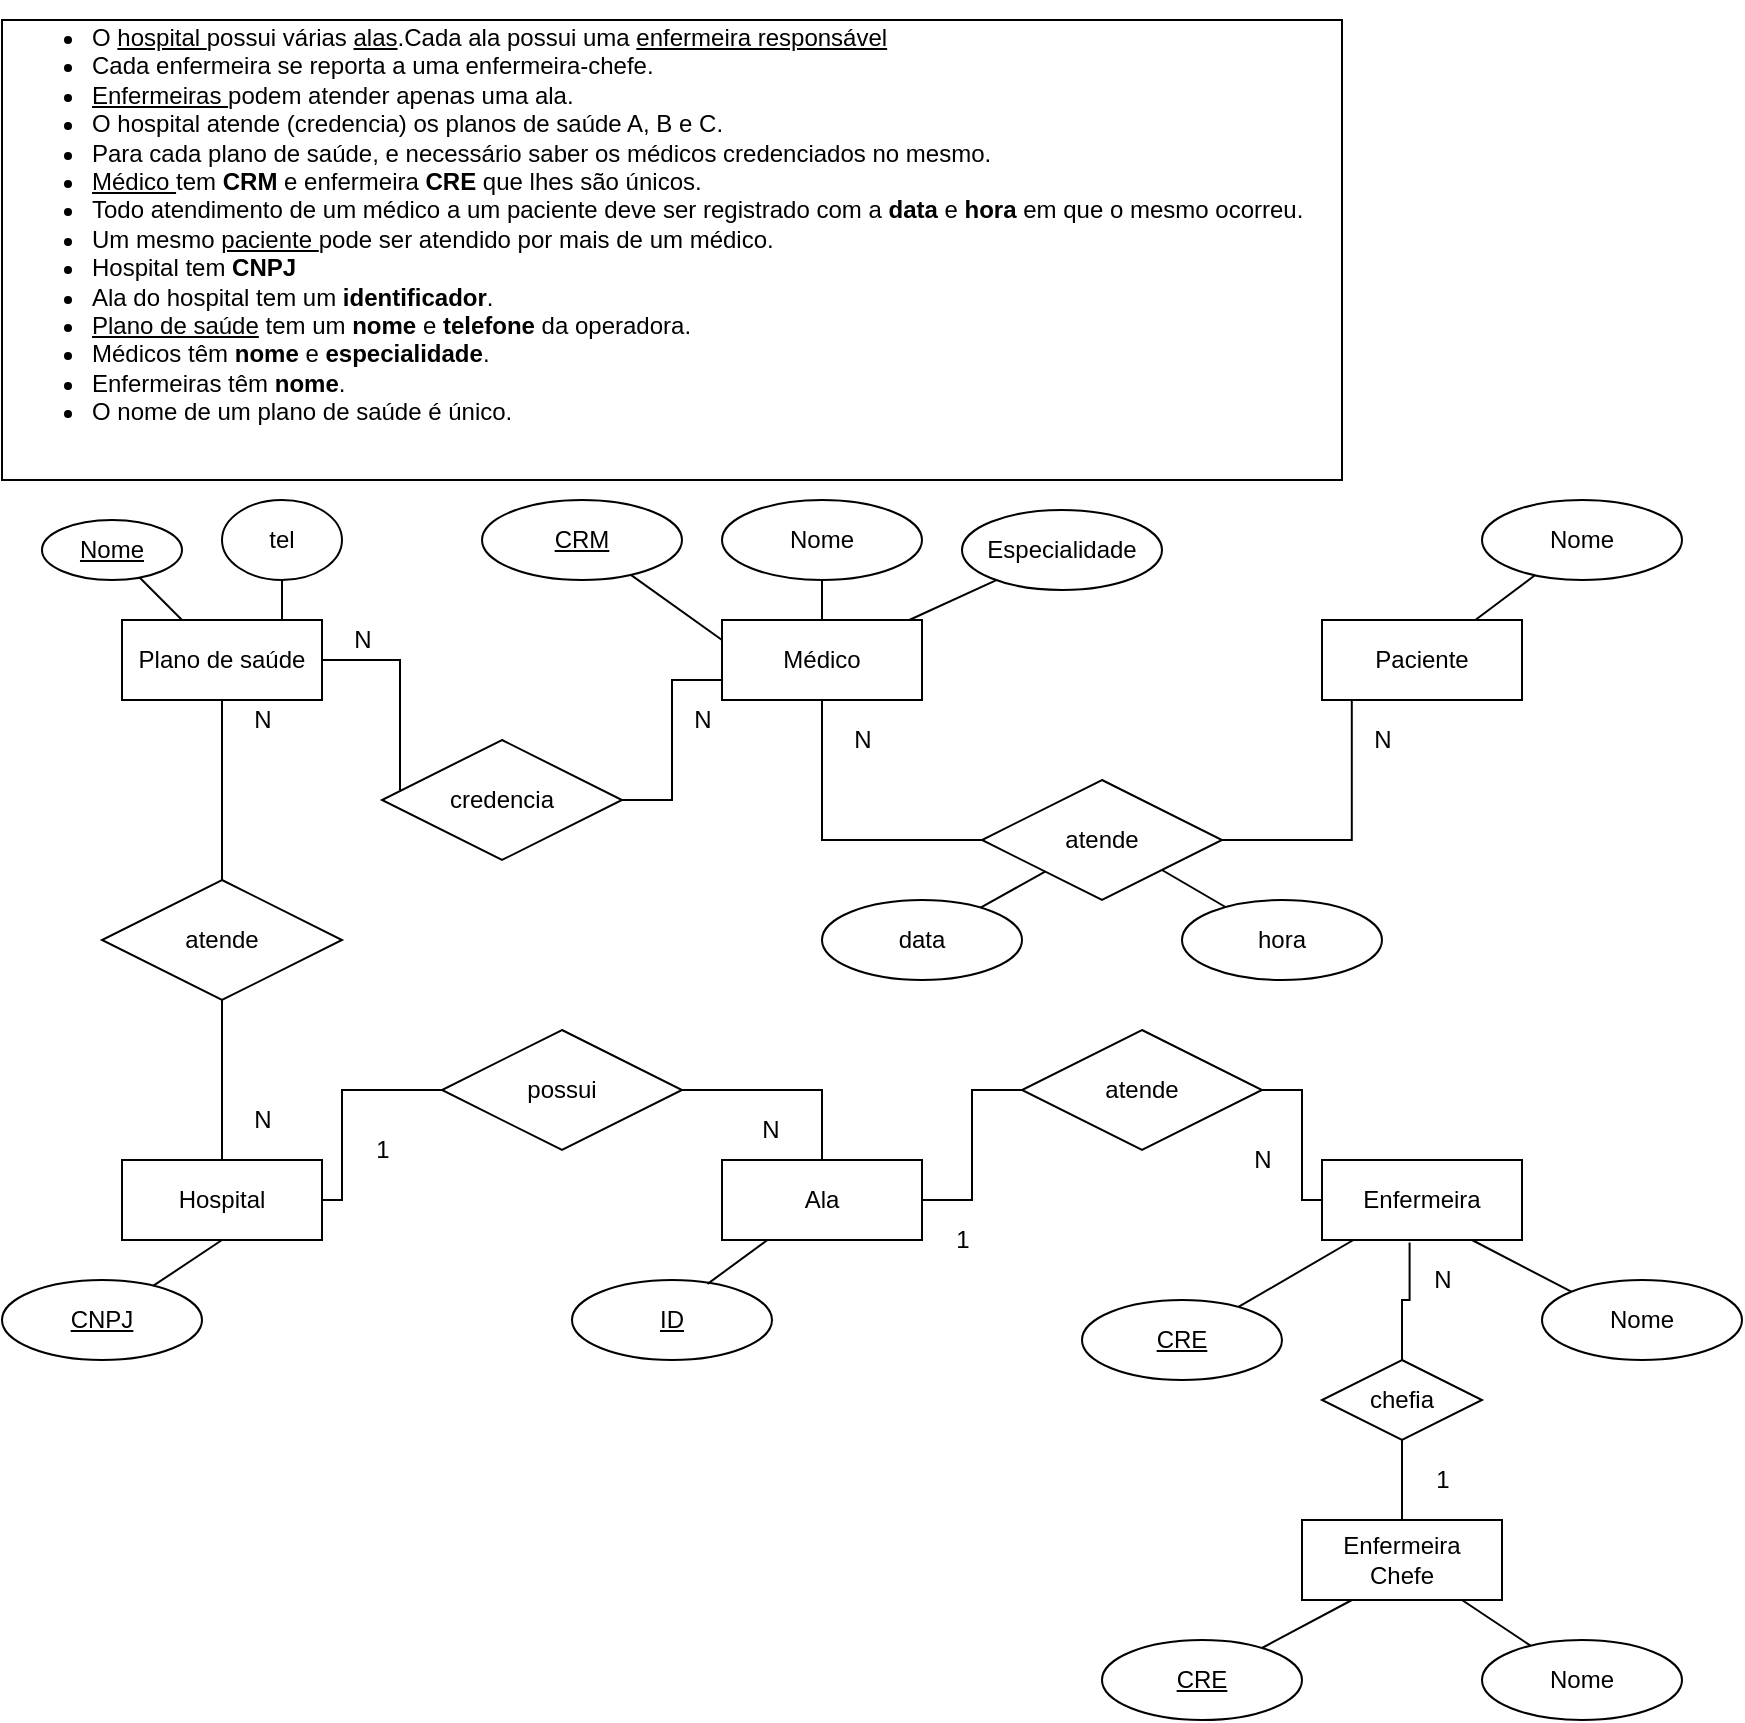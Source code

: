 <mxfile version="13.6.9" type="device"><diagram id="W3mC6vODOWtnUPWxeF3O" name="Page-1"><mxGraphModel dx="981" dy="526" grid="1" gridSize="10" guides="1" tooltips="1" connect="1" arrows="1" fold="1" page="1" pageScale="1" pageWidth="827" pageHeight="1169" math="0" shadow="0"><root><mxCell id="0"/><mxCell id="1" parent="0"/><mxCell id="eH0T3YHSrpFwbxMbzqmS-1" value="&lt;ul&gt;&lt;li&gt;O &lt;u&gt;hospital &lt;/u&gt;possui várias &lt;u&gt;alas&lt;/u&gt;.Cada ala possui uma &lt;u&gt;enfermeira responsável&lt;/u&gt;&lt;/li&gt;&lt;li&gt;Cada enfermeira se reporta a uma enfermeira-chefe.&lt;/li&gt;&lt;li&gt;&lt;u&gt;Enfermeiras &lt;/u&gt;podem atender apenas uma ala.&lt;/li&gt;&lt;li&gt;O hospital atende (credencia) os planos de saúde A, B e C.&lt;/li&gt;&lt;li&gt;Para cada plano de saúde, e necessário saber os médicos credenciados no mesmo. &lt;/li&gt;&lt;li&gt;&lt;u&gt;Médico &lt;/u&gt;tem &lt;b&gt;CRM &lt;/b&gt;e enfermeira &lt;b&gt;CRE &lt;/b&gt;que lhes são únicos.&lt;/li&gt;&lt;li&gt;Todo atendimento de um médico a um paciente deve ser registrado com a &lt;b&gt;data &lt;/b&gt;e &lt;b&gt;hora &lt;/b&gt;em que o mesmo ocorreu.&lt;/li&gt;&lt;li&gt;Um mesmo &lt;u&gt;paciente &lt;/u&gt;pode ser atendido por mais de um médico.&lt;/li&gt;&lt;li&gt;Hospital tem &lt;b&gt;CNPJ&lt;/b&gt;&lt;/li&gt;&lt;li&gt;Ala do hospital tem um &lt;b&gt;identificador&lt;/b&gt;.&lt;/li&gt;&lt;li&gt;&lt;u&gt;Plano de saúde&lt;/u&gt; tem um &lt;b&gt;nome &lt;/b&gt;e &lt;b&gt;telefone &lt;/b&gt;da operadora.&lt;/li&gt;&lt;li&gt;Médicos têm &lt;b&gt;nome &lt;/b&gt;e &lt;b&gt;especialidade&lt;/b&gt;.&lt;/li&gt;&lt;li&gt;Enfermeiras têm &lt;b&gt;nome&lt;/b&gt;.&lt;/li&gt;&lt;li&gt;O nome de um plano de saúde é único.&lt;/li&gt;&lt;/ul&gt;" style="text;html=1;fillColor=none;spacing=5;spacingTop=-20;whiteSpace=wrap;overflow=hidden;rounded=0;strokeColor=#000000;" vertex="1" parent="1"><mxGeometry x="20" y="20" width="670" height="230" as="geometry"/></mxCell><mxCell id="eH0T3YHSrpFwbxMbzqmS-40" style="edgeStyle=orthogonalEdgeStyle;rounded=0;orthogonalLoop=1;jettySize=auto;html=1;entryX=0.075;entryY=0.417;entryDx=0;entryDy=0;entryPerimeter=0;endArrow=none;endFill=0;" edge="1" parent="1" source="eH0T3YHSrpFwbxMbzqmS-2" target="eH0T3YHSrpFwbxMbzqmS-39"><mxGeometry relative="1" as="geometry"/></mxCell><mxCell id="eH0T3YHSrpFwbxMbzqmS-2" value="Plano de saúde" style="whiteSpace=wrap;html=1;align=center;strokeColor=#000000;" vertex="1" parent="1"><mxGeometry x="80" y="320" width="100" height="40" as="geometry"/></mxCell><mxCell id="eH0T3YHSrpFwbxMbzqmS-47" style="edgeStyle=orthogonalEdgeStyle;rounded=0;orthogonalLoop=1;jettySize=auto;html=1;entryX=0;entryY=0.5;entryDx=0;entryDy=0;endArrow=none;endFill=0;" edge="1" parent="1" source="eH0T3YHSrpFwbxMbzqmS-3" target="eH0T3YHSrpFwbxMbzqmS-46"><mxGeometry relative="1" as="geometry"><Array as="points"><mxPoint x="190" y="610"/><mxPoint x="190" y="555"/></Array></mxGeometry></mxCell><mxCell id="eH0T3YHSrpFwbxMbzqmS-3" value="Hospital" style="whiteSpace=wrap;html=1;align=center;strokeColor=#000000;" vertex="1" parent="1"><mxGeometry x="80" y="590" width="100" height="40" as="geometry"/></mxCell><mxCell id="eH0T3YHSrpFwbxMbzqmS-4" value="Médico" style="whiteSpace=wrap;html=1;align=center;strokeColor=#000000;" vertex="1" parent="1"><mxGeometry x="380" y="320" width="100" height="40" as="geometry"/></mxCell><mxCell id="eH0T3YHSrpFwbxMbzqmS-5" value="Paciente" style="whiteSpace=wrap;html=1;align=center;strokeColor=#000000;" vertex="1" parent="1"><mxGeometry x="680" y="320" width="100" height="40" as="geometry"/></mxCell><mxCell id="eH0T3YHSrpFwbxMbzqmS-67" style="edgeStyle=orthogonalEdgeStyle;rounded=0;orthogonalLoop=1;jettySize=auto;html=1;entryX=0;entryY=0.5;entryDx=0;entryDy=0;endArrow=none;endFill=0;" edge="1" parent="1" source="eH0T3YHSrpFwbxMbzqmS-6" target="eH0T3YHSrpFwbxMbzqmS-49"><mxGeometry relative="1" as="geometry"/></mxCell><mxCell id="eH0T3YHSrpFwbxMbzqmS-6" value="Ala" style="whiteSpace=wrap;html=1;align=center;strokeColor=#000000;" vertex="1" parent="1"><mxGeometry x="380" y="590" width="100" height="40" as="geometry"/></mxCell><mxCell id="eH0T3YHSrpFwbxMbzqmS-51" style="edgeStyle=orthogonalEdgeStyle;rounded=0;orthogonalLoop=1;jettySize=auto;html=1;entryX=1;entryY=0.5;entryDx=0;entryDy=0;endArrow=none;endFill=0;" edge="1" parent="1" source="eH0T3YHSrpFwbxMbzqmS-7" target="eH0T3YHSrpFwbxMbzqmS-49"><mxGeometry relative="1" as="geometry"><Array as="points"><mxPoint x="670" y="610"/><mxPoint x="670" y="555"/></Array></mxGeometry></mxCell><mxCell id="eH0T3YHSrpFwbxMbzqmS-7" value="Enfermeira" style="whiteSpace=wrap;html=1;align=center;strokeColor=#000000;" vertex="1" parent="1"><mxGeometry x="680" y="590" width="100" height="40" as="geometry"/></mxCell><mxCell id="eH0T3YHSrpFwbxMbzqmS-8" value="&lt;div&gt;Enfermeira&lt;/div&gt;&lt;div&gt;Chefe&lt;br&gt;&lt;/div&gt;" style="whiteSpace=wrap;html=1;align=center;strokeColor=#000000;" vertex="1" parent="1"><mxGeometry x="670" y="770" width="100" height="40" as="geometry"/></mxCell><mxCell id="eH0T3YHSrpFwbxMbzqmS-9" value="&lt;u&gt;Nome&lt;/u&gt;" style="ellipse;whiteSpace=wrap;html=1;align=center;strokeColor=#000000;" vertex="1" parent="1"><mxGeometry x="40" y="270" width="70" height="30" as="geometry"/></mxCell><mxCell id="eH0T3YHSrpFwbxMbzqmS-13" style="edgeStyle=orthogonalEdgeStyle;rounded=0;orthogonalLoop=1;jettySize=auto;html=1;entryX=0.804;entryY=0.005;entryDx=0;entryDy=0;endArrow=none;endFill=0;entryPerimeter=0;" edge="1" parent="1" source="eH0T3YHSrpFwbxMbzqmS-12" target="eH0T3YHSrpFwbxMbzqmS-2"><mxGeometry relative="1" as="geometry"/></mxCell><mxCell id="eH0T3YHSrpFwbxMbzqmS-12" value="tel" style="ellipse;whiteSpace=wrap;html=1;align=center;strokeColor=#000000;" vertex="1" parent="1"><mxGeometry x="130" y="260" width="60" height="40" as="geometry"/></mxCell><mxCell id="eH0T3YHSrpFwbxMbzqmS-14" value="Nome" style="ellipse;whiteSpace=wrap;html=1;align=center;strokeColor=#000000;" vertex="1" parent="1"><mxGeometry x="380" y="260" width="100" height="40" as="geometry"/></mxCell><mxCell id="eH0T3YHSrpFwbxMbzqmS-15" value="Especialidade" style="ellipse;whiteSpace=wrap;html=1;align=center;strokeColor=#000000;" vertex="1" parent="1"><mxGeometry x="500" y="265" width="100" height="40" as="geometry"/></mxCell><mxCell id="eH0T3YHSrpFwbxMbzqmS-16" value="&lt;u&gt;CRM&lt;/u&gt;" style="ellipse;whiteSpace=wrap;html=1;align=center;strokeColor=#000000;" vertex="1" parent="1"><mxGeometry x="260" y="260" width="100" height="40" as="geometry"/></mxCell><mxCell id="eH0T3YHSrpFwbxMbzqmS-18" value="" style="endArrow=none;html=1;rounded=0;entryX=0;entryY=0.25;entryDx=0;entryDy=0;" edge="1" parent="1" source="eH0T3YHSrpFwbxMbzqmS-16" target="eH0T3YHSrpFwbxMbzqmS-4"><mxGeometry relative="1" as="geometry"><mxPoint x="400" y="520" as="sourcePoint"/><mxPoint x="560" y="520" as="targetPoint"/></mxGeometry></mxCell><mxCell id="eH0T3YHSrpFwbxMbzqmS-19" value="" style="endArrow=none;html=1;rounded=0;" edge="1" parent="1" source="eH0T3YHSrpFwbxMbzqmS-14" target="eH0T3YHSrpFwbxMbzqmS-4"><mxGeometry relative="1" as="geometry"><mxPoint x="334.467" y="297.442" as="sourcePoint"/><mxPoint x="380" y="330.0" as="targetPoint"/></mxGeometry></mxCell><mxCell id="eH0T3YHSrpFwbxMbzqmS-20" value="" style="endArrow=none;html=1;rounded=0;" edge="1" parent="1" source="eH0T3YHSrpFwbxMbzqmS-15" target="eH0T3YHSrpFwbxMbzqmS-4"><mxGeometry relative="1" as="geometry"><mxPoint x="344.467" y="307.442" as="sourcePoint"/><mxPoint x="390" y="340.0" as="targetPoint"/></mxGeometry></mxCell><mxCell id="eH0T3YHSrpFwbxMbzqmS-21" value="" style="endArrow=none;html=1;rounded=0;" edge="1" parent="1" source="eH0T3YHSrpFwbxMbzqmS-9" target="eH0T3YHSrpFwbxMbzqmS-2"><mxGeometry relative="1" as="geometry"><mxPoint x="354.467" y="317.442" as="sourcePoint"/><mxPoint x="400" y="350.0" as="targetPoint"/></mxGeometry></mxCell><mxCell id="eH0T3YHSrpFwbxMbzqmS-22" value="&lt;u&gt;CNPJ&lt;/u&gt;" style="ellipse;whiteSpace=wrap;html=1;align=center;strokeColor=#000000;" vertex="1" parent="1"><mxGeometry x="20" y="650" width="100" height="40" as="geometry"/></mxCell><mxCell id="eH0T3YHSrpFwbxMbzqmS-23" value="" style="endArrow=none;html=1;rounded=0;entryX=0.5;entryY=1;entryDx=0;entryDy=0;" edge="1" parent="1" source="eH0T3YHSrpFwbxMbzqmS-22" target="eH0T3YHSrpFwbxMbzqmS-3"><mxGeometry relative="1" as="geometry"><mxPoint x="400" y="520" as="sourcePoint"/><mxPoint x="560" y="520" as="targetPoint"/></mxGeometry></mxCell><mxCell id="eH0T3YHSrpFwbxMbzqmS-24" value="&lt;u&gt;ID&lt;/u&gt;" style="ellipse;whiteSpace=wrap;html=1;align=center;strokeColor=#000000;" vertex="1" parent="1"><mxGeometry x="305" y="650" width="100" height="40" as="geometry"/></mxCell><mxCell id="eH0T3YHSrpFwbxMbzqmS-25" value="" style="endArrow=none;html=1;rounded=0;exitX=0.678;exitY=0.048;exitDx=0;exitDy=0;exitPerimeter=0;" edge="1" parent="1" source="eH0T3YHSrpFwbxMbzqmS-24" target="eH0T3YHSrpFwbxMbzqmS-6"><mxGeometry relative="1" as="geometry"><mxPoint x="400" y="520" as="sourcePoint"/><mxPoint x="560" y="520" as="targetPoint"/></mxGeometry></mxCell><mxCell id="eH0T3YHSrpFwbxMbzqmS-26" value="&lt;u&gt;CRE&lt;/u&gt;" style="ellipse;whiteSpace=wrap;html=1;align=center;strokeColor=#000000;" vertex="1" parent="1"><mxGeometry x="560" y="660" width="100" height="40" as="geometry"/></mxCell><mxCell id="eH0T3YHSrpFwbxMbzqmS-27" value="Nome" style="ellipse;whiteSpace=wrap;html=1;align=center;strokeColor=#000000;" vertex="1" parent="1"><mxGeometry x="790" y="650" width="100" height="40" as="geometry"/></mxCell><mxCell id="eH0T3YHSrpFwbxMbzqmS-28" value="" style="endArrow=none;html=1;rounded=0;" edge="1" parent="1" source="eH0T3YHSrpFwbxMbzqmS-26" target="eH0T3YHSrpFwbxMbzqmS-7"><mxGeometry relative="1" as="geometry"><mxPoint x="400" y="520" as="sourcePoint"/><mxPoint x="560" y="520" as="targetPoint"/></mxGeometry></mxCell><mxCell id="eH0T3YHSrpFwbxMbzqmS-29" value="" style="endArrow=none;html=1;rounded=0;exitX=0;exitY=0;exitDx=0;exitDy=0;entryX=0.75;entryY=1;entryDx=0;entryDy=0;" edge="1" parent="1" source="eH0T3YHSrpFwbxMbzqmS-27" target="eH0T3YHSrpFwbxMbzqmS-7"><mxGeometry relative="1" as="geometry"><mxPoint x="646.584" y="663.061" as="sourcePoint"/><mxPoint x="698.571" y="630" as="targetPoint"/></mxGeometry></mxCell><mxCell id="eH0T3YHSrpFwbxMbzqmS-30" value="&lt;u&gt;CRE&lt;/u&gt;" style="ellipse;whiteSpace=wrap;html=1;align=center;strokeColor=#000000;" vertex="1" parent="1"><mxGeometry x="570" y="830" width="100" height="40" as="geometry"/></mxCell><mxCell id="eH0T3YHSrpFwbxMbzqmS-31" value="Nome" style="ellipse;whiteSpace=wrap;html=1;align=center;strokeColor=#000000;" vertex="1" parent="1"><mxGeometry x="760" y="830" width="100" height="40" as="geometry"/></mxCell><mxCell id="eH0T3YHSrpFwbxMbzqmS-32" value="" style="endArrow=none;html=1;rounded=0;entryX=0.25;entryY=1;entryDx=0;entryDy=0;" edge="1" parent="1" source="eH0T3YHSrpFwbxMbzqmS-30" target="eH0T3YHSrpFwbxMbzqmS-8"><mxGeometry relative="1" as="geometry"><mxPoint x="646.584" y="663.061" as="sourcePoint"/><mxPoint x="705" y="780" as="targetPoint"/></mxGeometry></mxCell><mxCell id="eH0T3YHSrpFwbxMbzqmS-33" value="" style="endArrow=none;html=1;rounded=0;" edge="1" parent="1" source="eH0T3YHSrpFwbxMbzqmS-31" target="eH0T3YHSrpFwbxMbzqmS-8"><mxGeometry relative="1" as="geometry"><mxPoint x="644.613" y="832.591" as="sourcePoint"/><mxPoint x="705" y="790" as="targetPoint"/></mxGeometry></mxCell><mxCell id="eH0T3YHSrpFwbxMbzqmS-34" value="Nome" style="ellipse;whiteSpace=wrap;html=1;align=center;strokeColor=#000000;" vertex="1" parent="1"><mxGeometry x="760" y="260" width="100" height="40" as="geometry"/></mxCell><mxCell id="eH0T3YHSrpFwbxMbzqmS-35" value="" style="endArrow=none;html=1;rounded=0;" edge="1" parent="1" source="eH0T3YHSrpFwbxMbzqmS-5" target="eH0T3YHSrpFwbxMbzqmS-34"><mxGeometry relative="1" as="geometry"><mxPoint x="400" y="480" as="sourcePoint"/><mxPoint x="560" y="480" as="targetPoint"/></mxGeometry></mxCell><mxCell id="eH0T3YHSrpFwbxMbzqmS-37" style="edgeStyle=orthogonalEdgeStyle;rounded=0;orthogonalLoop=1;jettySize=auto;html=1;entryX=0.5;entryY=1;entryDx=0;entryDy=0;endArrow=none;endFill=0;" edge="1" parent="1" source="eH0T3YHSrpFwbxMbzqmS-36" target="eH0T3YHSrpFwbxMbzqmS-2"><mxGeometry relative="1" as="geometry"/></mxCell><mxCell id="eH0T3YHSrpFwbxMbzqmS-38" style="edgeStyle=orthogonalEdgeStyle;rounded=0;orthogonalLoop=1;jettySize=auto;html=1;endArrow=none;endFill=0;" edge="1" parent="1" source="eH0T3YHSrpFwbxMbzqmS-36" target="eH0T3YHSrpFwbxMbzqmS-3"><mxGeometry relative="1" as="geometry"/></mxCell><mxCell id="eH0T3YHSrpFwbxMbzqmS-36" value="atende" style="shape=rhombus;perimeter=rhombusPerimeter;whiteSpace=wrap;html=1;align=center;strokeColor=#000000;" vertex="1" parent="1"><mxGeometry x="70" y="450" width="120" height="60" as="geometry"/></mxCell><mxCell id="eH0T3YHSrpFwbxMbzqmS-41" style="edgeStyle=orthogonalEdgeStyle;rounded=0;orthogonalLoop=1;jettySize=auto;html=1;entryX=0;entryY=0.75;entryDx=0;entryDy=0;endArrow=none;endFill=0;" edge="1" parent="1" source="eH0T3YHSrpFwbxMbzqmS-39" target="eH0T3YHSrpFwbxMbzqmS-4"><mxGeometry relative="1" as="geometry"/></mxCell><mxCell id="eH0T3YHSrpFwbxMbzqmS-39" value="credencia" style="shape=rhombus;perimeter=rhombusPerimeter;whiteSpace=wrap;html=1;align=center;strokeColor=#000000;" vertex="1" parent="1"><mxGeometry x="210" y="380" width="120" height="60" as="geometry"/></mxCell><mxCell id="eH0T3YHSrpFwbxMbzqmS-44" style="edgeStyle=orthogonalEdgeStyle;rounded=0;orthogonalLoop=1;jettySize=auto;html=1;entryX=0.149;entryY=1.005;entryDx=0;entryDy=0;entryPerimeter=0;endArrow=none;endFill=0;" edge="1" parent="1" source="eH0T3YHSrpFwbxMbzqmS-42" target="eH0T3YHSrpFwbxMbzqmS-5"><mxGeometry relative="1" as="geometry"/></mxCell><mxCell id="eH0T3YHSrpFwbxMbzqmS-45" style="edgeStyle=orthogonalEdgeStyle;rounded=0;orthogonalLoop=1;jettySize=auto;html=1;endArrow=none;endFill=0;" edge="1" parent="1" source="eH0T3YHSrpFwbxMbzqmS-42" target="eH0T3YHSrpFwbxMbzqmS-4"><mxGeometry relative="1" as="geometry"/></mxCell><mxCell id="eH0T3YHSrpFwbxMbzqmS-42" value="atende" style="shape=rhombus;perimeter=rhombusPerimeter;whiteSpace=wrap;html=1;align=center;strokeColor=#000000;" vertex="1" parent="1"><mxGeometry x="510" y="400" width="120" height="60" as="geometry"/></mxCell><mxCell id="eH0T3YHSrpFwbxMbzqmS-48" style="edgeStyle=orthogonalEdgeStyle;rounded=0;orthogonalLoop=1;jettySize=auto;html=1;endArrow=none;endFill=0;" edge="1" parent="1" source="eH0T3YHSrpFwbxMbzqmS-46" target="eH0T3YHSrpFwbxMbzqmS-6"><mxGeometry relative="1" as="geometry"/></mxCell><mxCell id="eH0T3YHSrpFwbxMbzqmS-46" value="possui" style="shape=rhombus;perimeter=rhombusPerimeter;whiteSpace=wrap;html=1;align=center;strokeColor=#000000;" vertex="1" parent="1"><mxGeometry x="240" y="525" width="120" height="60" as="geometry"/></mxCell><mxCell id="eH0T3YHSrpFwbxMbzqmS-49" value="atende" style="shape=rhombus;perimeter=rhombusPerimeter;whiteSpace=wrap;html=1;align=center;strokeColor=#000000;" vertex="1" parent="1"><mxGeometry x="530" y="525" width="120" height="60" as="geometry"/></mxCell><mxCell id="eH0T3YHSrpFwbxMbzqmS-53" style="edgeStyle=orthogonalEdgeStyle;rounded=0;orthogonalLoop=1;jettySize=auto;html=1;entryX=0.438;entryY=1.031;entryDx=0;entryDy=0;entryPerimeter=0;endArrow=none;endFill=0;" edge="1" parent="1" source="eH0T3YHSrpFwbxMbzqmS-52" target="eH0T3YHSrpFwbxMbzqmS-7"><mxGeometry relative="1" as="geometry"/></mxCell><mxCell id="eH0T3YHSrpFwbxMbzqmS-54" style="edgeStyle=orthogonalEdgeStyle;rounded=0;orthogonalLoop=1;jettySize=auto;html=1;endArrow=none;endFill=0;" edge="1" parent="1" source="eH0T3YHSrpFwbxMbzqmS-52" target="eH0T3YHSrpFwbxMbzqmS-8"><mxGeometry relative="1" as="geometry"/></mxCell><mxCell id="eH0T3YHSrpFwbxMbzqmS-52" value="chefia" style="shape=rhombus;perimeter=rhombusPerimeter;whiteSpace=wrap;html=1;align=center;strokeColor=#000000;" vertex="1" parent="1"><mxGeometry x="680" y="690" width="80" height="40" as="geometry"/></mxCell><mxCell id="eH0T3YHSrpFwbxMbzqmS-55" value="data" style="ellipse;whiteSpace=wrap;html=1;align=center;strokeColor=#000000;" vertex="1" parent="1"><mxGeometry x="430" y="460" width="100" height="40" as="geometry"/></mxCell><mxCell id="eH0T3YHSrpFwbxMbzqmS-56" value="hora" style="ellipse;whiteSpace=wrap;html=1;align=center;strokeColor=#000000;" vertex="1" parent="1"><mxGeometry x="610" y="460" width="100" height="40" as="geometry"/></mxCell><mxCell id="eH0T3YHSrpFwbxMbzqmS-57" value="" style="endArrow=none;html=1;rounded=0;" edge="1" parent="1" source="eH0T3YHSrpFwbxMbzqmS-55" target="eH0T3YHSrpFwbxMbzqmS-42"><mxGeometry relative="1" as="geometry"><mxPoint x="400" y="460" as="sourcePoint"/><mxPoint x="560" y="460" as="targetPoint"/></mxGeometry></mxCell><mxCell id="eH0T3YHSrpFwbxMbzqmS-58" value="" style="endArrow=none;html=1;rounded=0;exitX=1;exitY=1;exitDx=0;exitDy=0;" edge="1" parent="1" source="eH0T3YHSrpFwbxMbzqmS-42" target="eH0T3YHSrpFwbxMbzqmS-56"><mxGeometry relative="1" as="geometry"><mxPoint x="400" y="460" as="sourcePoint"/><mxPoint x="560" y="460" as="targetPoint"/></mxGeometry></mxCell><mxCell id="eH0T3YHSrpFwbxMbzqmS-59" value="N" style="text;html=1;align=center;verticalAlign=middle;resizable=0;points=[];autosize=1;" vertex="1" parent="1"><mxGeometry x="140" y="360" width="20" height="20" as="geometry"/></mxCell><mxCell id="eH0T3YHSrpFwbxMbzqmS-60" value="N" style="text;html=1;align=center;verticalAlign=middle;resizable=0;points=[];autosize=1;" vertex="1" parent="1"><mxGeometry x="140" y="560" width="20" height="20" as="geometry"/></mxCell><mxCell id="eH0T3YHSrpFwbxMbzqmS-61" value="N" style="text;html=1;align=center;verticalAlign=middle;resizable=0;points=[];autosize=1;" vertex="1" parent="1"><mxGeometry x="360" y="360" width="20" height="20" as="geometry"/></mxCell><mxCell id="eH0T3YHSrpFwbxMbzqmS-62" value="N" style="text;html=1;align=center;verticalAlign=middle;resizable=0;points=[];autosize=1;" vertex="1" parent="1"><mxGeometry x="190" y="320" width="20" height="20" as="geometry"/></mxCell><mxCell id="eH0T3YHSrpFwbxMbzqmS-63" value="N" style="text;html=1;align=center;verticalAlign=middle;resizable=0;points=[];autosize=1;" vertex="1" parent="1"><mxGeometry x="700" y="370" width="20" height="20" as="geometry"/></mxCell><mxCell id="eH0T3YHSrpFwbxMbzqmS-64" value="N" style="text;html=1;align=center;verticalAlign=middle;resizable=0;points=[];autosize=1;" vertex="1" parent="1"><mxGeometry x="440" y="370" width="20" height="20" as="geometry"/></mxCell><mxCell id="eH0T3YHSrpFwbxMbzqmS-65" value="N" style="text;html=1;align=center;verticalAlign=middle;resizable=0;points=[];autosize=1;" vertex="1" parent="1"><mxGeometry x="394" y="565" width="20" height="20" as="geometry"/></mxCell><mxCell id="eH0T3YHSrpFwbxMbzqmS-66" value="1" style="text;html=1;align=center;verticalAlign=middle;resizable=0;points=[];autosize=1;" vertex="1" parent="1"><mxGeometry x="200" y="575" width="20" height="20" as="geometry"/></mxCell><mxCell id="eH0T3YHSrpFwbxMbzqmS-68" value="N" style="text;html=1;align=center;verticalAlign=middle;resizable=0;points=[];autosize=1;" vertex="1" parent="1"><mxGeometry x="640" y="580" width="20" height="20" as="geometry"/></mxCell><mxCell id="eH0T3YHSrpFwbxMbzqmS-69" value="1" style="text;html=1;align=center;verticalAlign=middle;resizable=0;points=[];autosize=1;" vertex="1" parent="1"><mxGeometry x="490" y="620" width="20" height="20" as="geometry"/></mxCell><mxCell id="eH0T3YHSrpFwbxMbzqmS-70" value="1" style="text;html=1;align=center;verticalAlign=middle;resizable=0;points=[];autosize=1;" vertex="1" parent="1"><mxGeometry x="730" y="740" width="20" height="20" as="geometry"/></mxCell><mxCell id="eH0T3YHSrpFwbxMbzqmS-71" value="N" style="text;html=1;align=center;verticalAlign=middle;resizable=0;points=[];autosize=1;" vertex="1" parent="1"><mxGeometry x="730" y="640" width="20" height="20" as="geometry"/></mxCell></root></mxGraphModel></diagram></mxfile>